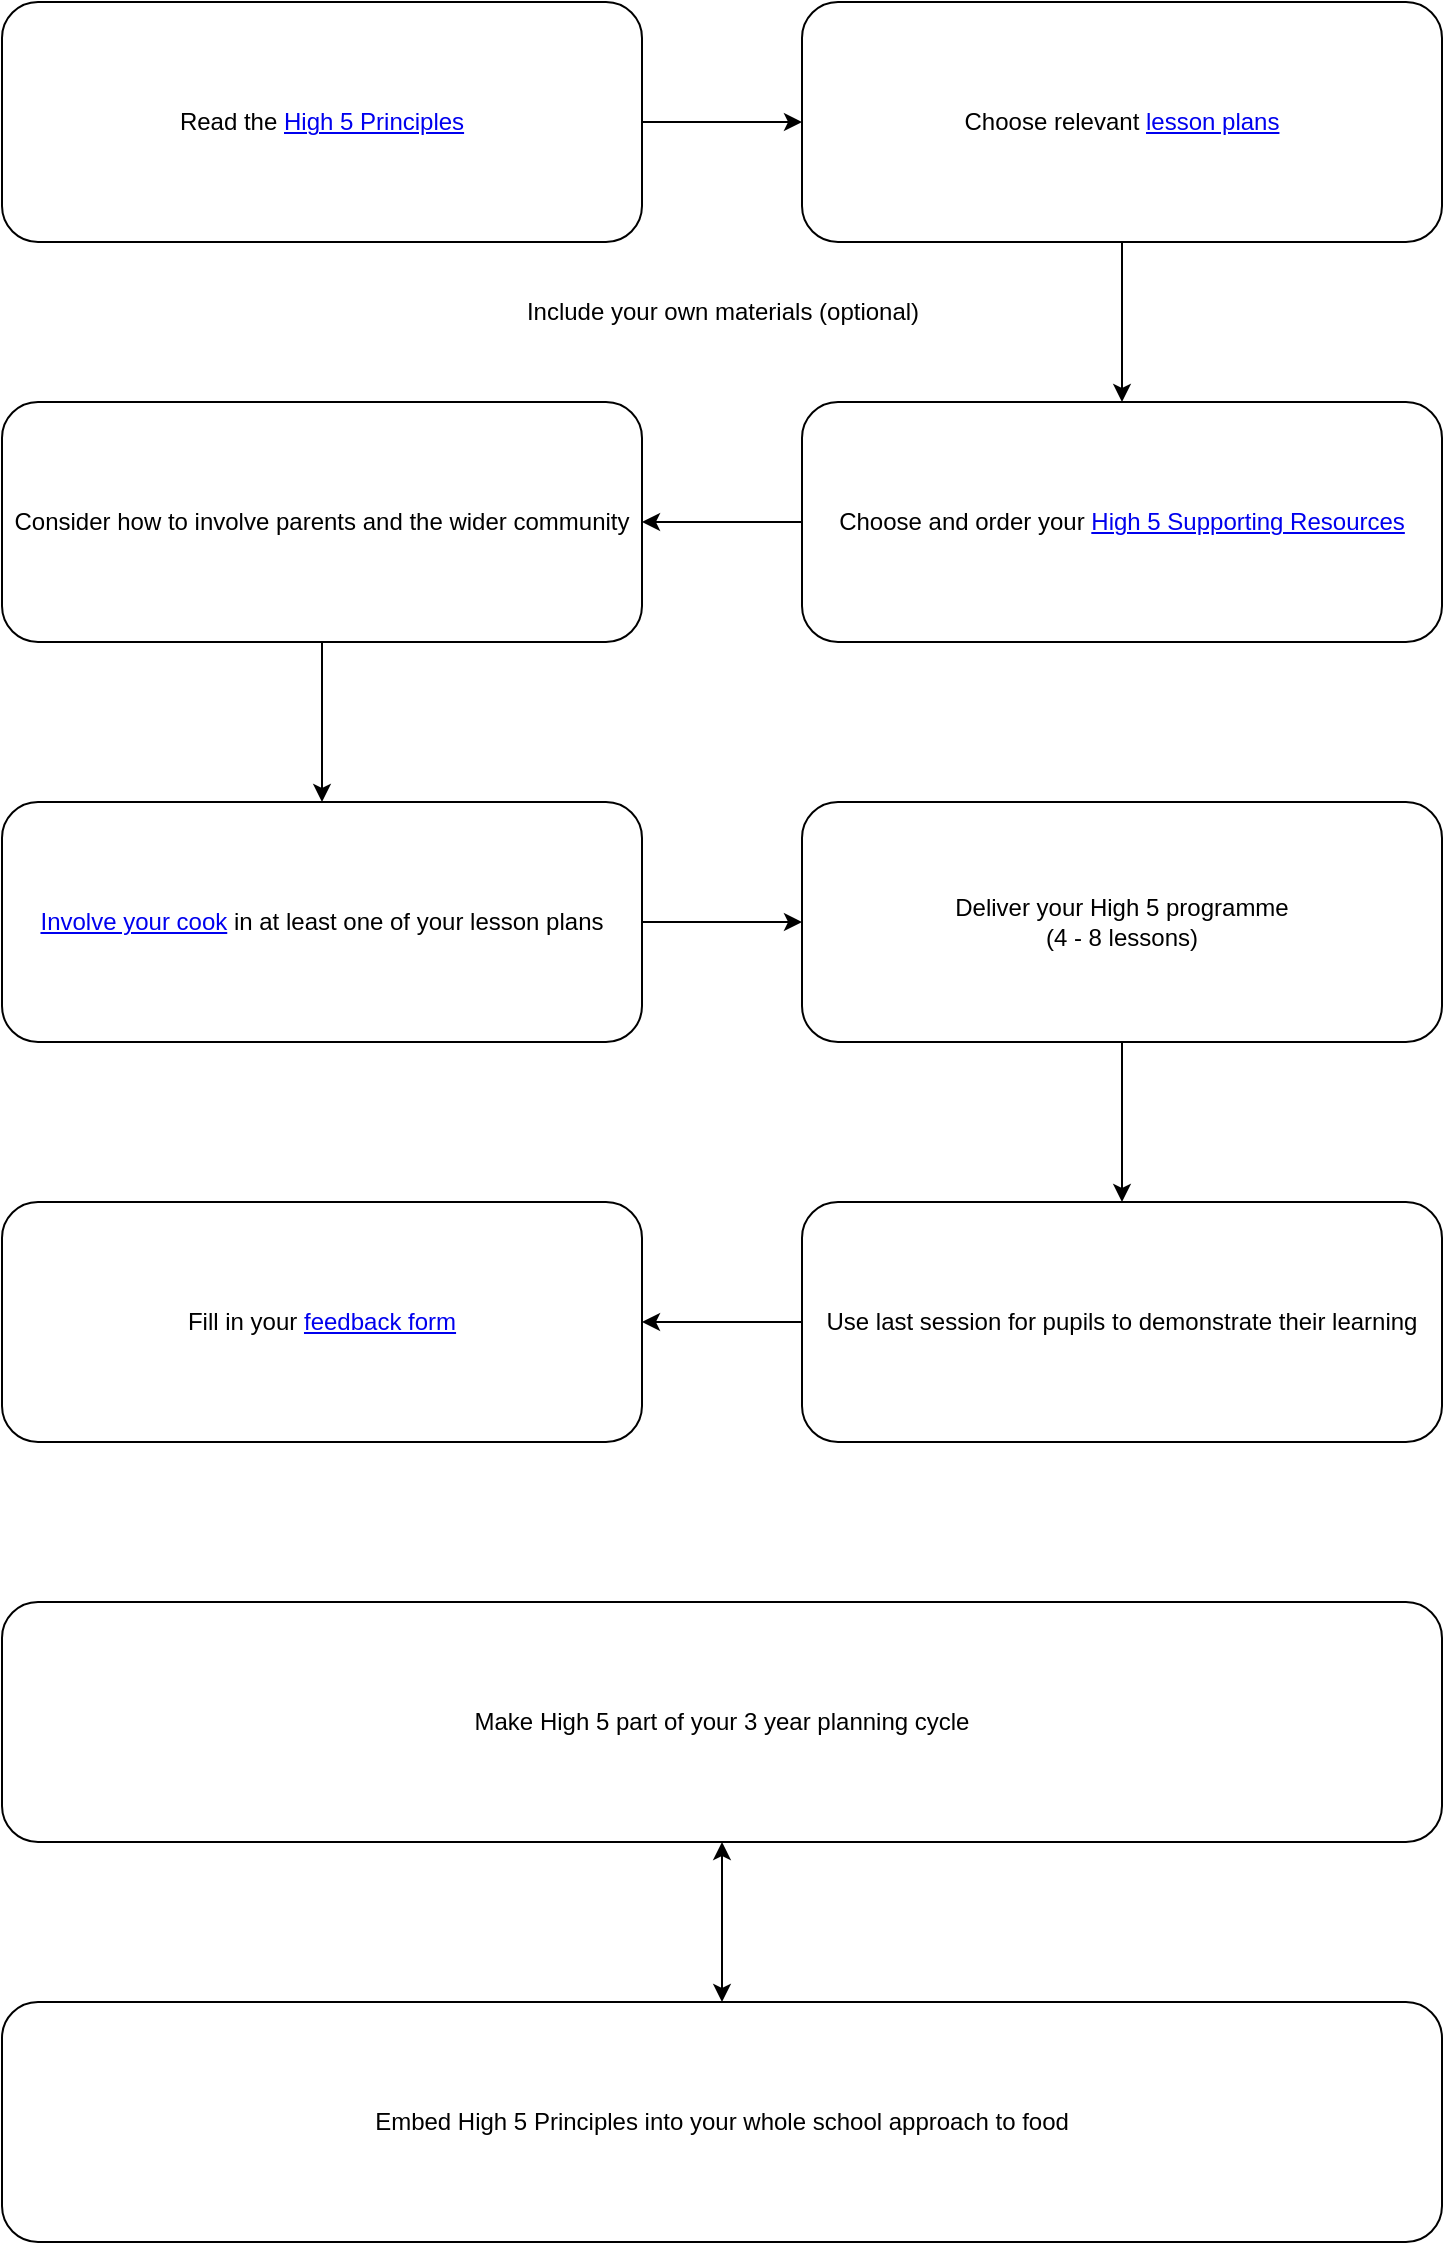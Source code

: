 <mxfile version="20.8.13" type="github">
  <diagram name="Page-1" id="18qpsOpHfNlkTKjGcvZA">
    <mxGraphModel dx="1220" dy="751" grid="1" gridSize="10" guides="1" tooltips="1" connect="1" arrows="1" fold="1" page="1" pageScale="1" pageWidth="827" pageHeight="1169" math="0" shadow="0">
      <root>
        <mxCell id="0" />
        <mxCell id="1" parent="0" />
        <mxCell id="LWbAsCwoJhyLVax1-sXV-13" value="" style="edgeStyle=orthogonalEdgeStyle;rounded=0;orthogonalLoop=1;jettySize=auto;html=1;" edge="1" parent="1" source="LWbAsCwoJhyLVax1-sXV-1" target="LWbAsCwoJhyLVax1-sXV-2">
          <mxGeometry relative="1" as="geometry" />
        </mxCell>
        <mxCell id="LWbAsCwoJhyLVax1-sXV-1" value="Read the &lt;a href=&quot;https://www.highfive.scot.nhs.uk/toolkit/highfive-principles/&quot;&gt;High 5 Principles&lt;/a&gt;" style="rounded=1;whiteSpace=wrap;html=1;" vertex="1" parent="1">
          <mxGeometry x="40" y="40" width="320" height="120" as="geometry" />
        </mxCell>
        <mxCell id="LWbAsCwoJhyLVax1-sXV-14" value="" style="edgeStyle=orthogonalEdgeStyle;rounded=0;orthogonalLoop=1;jettySize=auto;html=1;" edge="1" parent="1" source="LWbAsCwoJhyLVax1-sXV-2" target="LWbAsCwoJhyLVax1-sXV-4">
          <mxGeometry relative="1" as="geometry" />
        </mxCell>
        <mxCell id="LWbAsCwoJhyLVax1-sXV-2" value="Choose relevant &lt;a href=&quot;https://www.highfive.scot.nhs.uk/toolkit/lesson-plans/&quot;&gt;lesson plans&lt;/a&gt;" style="rounded=1;whiteSpace=wrap;html=1;" vertex="1" parent="1">
          <mxGeometry x="440" y="40" width="320" height="120" as="geometry" />
        </mxCell>
        <mxCell id="LWbAsCwoJhyLVax1-sXV-16" value="" style="edgeStyle=orthogonalEdgeStyle;rounded=0;orthogonalLoop=1;jettySize=auto;html=1;" edge="1" parent="1" source="LWbAsCwoJhyLVax1-sXV-3" target="LWbAsCwoJhyLVax1-sXV-5">
          <mxGeometry relative="1" as="geometry" />
        </mxCell>
        <mxCell id="LWbAsCwoJhyLVax1-sXV-3" value="Consider how to involve parents and the wider community" style="rounded=1;whiteSpace=wrap;html=1;" vertex="1" parent="1">
          <mxGeometry x="40" y="240" width="320" height="120" as="geometry" />
        </mxCell>
        <mxCell id="LWbAsCwoJhyLVax1-sXV-15" value="" style="edgeStyle=orthogonalEdgeStyle;rounded=0;orthogonalLoop=1;jettySize=auto;html=1;" edge="1" parent="1" source="LWbAsCwoJhyLVax1-sXV-4" target="LWbAsCwoJhyLVax1-sXV-3">
          <mxGeometry relative="1" as="geometry" />
        </mxCell>
        <mxCell id="LWbAsCwoJhyLVax1-sXV-4" value="Choose and order your &lt;a href=&quot;https://www.highfive.scot.nhs.uk/toolkit/running-a-highfive-programme/high-5-resources/&quot;&gt;High 5 Supporting Resources&lt;/a&gt;" style="rounded=1;whiteSpace=wrap;html=1;" vertex="1" parent="1">
          <mxGeometry x="440" y="240" width="320" height="120" as="geometry" />
        </mxCell>
        <mxCell id="LWbAsCwoJhyLVax1-sXV-17" value="" style="edgeStyle=orthogonalEdgeStyle;rounded=0;orthogonalLoop=1;jettySize=auto;html=1;" edge="1" parent="1" source="LWbAsCwoJhyLVax1-sXV-5" target="LWbAsCwoJhyLVax1-sXV-6">
          <mxGeometry relative="1" as="geometry" />
        </mxCell>
        <mxCell id="LWbAsCwoJhyLVax1-sXV-5" value="&lt;a href=&quot;https://www.highfive.scot.nhs.uk/toolkit/running-a-highfive-programme/involving-your-cook/&quot;&gt;Involve your cook&lt;/a&gt; in at least one of your lesson plans" style="rounded=1;whiteSpace=wrap;html=1;" vertex="1" parent="1">
          <mxGeometry x="40" y="440" width="320" height="120" as="geometry" />
        </mxCell>
        <mxCell id="LWbAsCwoJhyLVax1-sXV-18" value="" style="edgeStyle=orthogonalEdgeStyle;rounded=0;orthogonalLoop=1;jettySize=auto;html=1;" edge="1" parent="1" source="LWbAsCwoJhyLVax1-sXV-6" target="LWbAsCwoJhyLVax1-sXV-8">
          <mxGeometry relative="1" as="geometry" />
        </mxCell>
        <mxCell id="LWbAsCwoJhyLVax1-sXV-6" value="Deliver your High 5 programme&lt;br&gt;(4 - 8 lessons)" style="rounded=1;whiteSpace=wrap;html=1;" vertex="1" parent="1">
          <mxGeometry x="440" y="440" width="320" height="120" as="geometry" />
        </mxCell>
        <mxCell id="LWbAsCwoJhyLVax1-sXV-7" value="Fill in your &lt;a href=&quot;https://www.highfive.scot.nhs.uk/toolkit/running-a-highfive-programme/feedback-form/&quot;&gt;feedback form&lt;/a&gt;" style="rounded=1;whiteSpace=wrap;html=1;" vertex="1" parent="1">
          <mxGeometry x="40" y="640" width="320" height="120" as="geometry" />
        </mxCell>
        <mxCell id="LWbAsCwoJhyLVax1-sXV-19" value="" style="edgeStyle=orthogonalEdgeStyle;rounded=0;orthogonalLoop=1;jettySize=auto;html=1;" edge="1" parent="1" source="LWbAsCwoJhyLVax1-sXV-8" target="LWbAsCwoJhyLVax1-sXV-7">
          <mxGeometry relative="1" as="geometry" />
        </mxCell>
        <mxCell id="LWbAsCwoJhyLVax1-sXV-8" value="Use last session for pupils to demonstrate their learning" style="rounded=1;whiteSpace=wrap;html=1;" vertex="1" parent="1">
          <mxGeometry x="440" y="640" width="320" height="120" as="geometry" />
        </mxCell>
        <mxCell id="LWbAsCwoJhyLVax1-sXV-20" value="" style="edgeStyle=orthogonalEdgeStyle;rounded=0;orthogonalLoop=1;jettySize=auto;html=1;startArrow=classic;startFill=1;" edge="1" parent="1" source="LWbAsCwoJhyLVax1-sXV-9" target="LWbAsCwoJhyLVax1-sXV-10">
          <mxGeometry relative="1" as="geometry" />
        </mxCell>
        <mxCell id="LWbAsCwoJhyLVax1-sXV-9" value="Make High 5 part of your 3 year planning cycle" style="rounded=1;whiteSpace=wrap;html=1;" vertex="1" parent="1">
          <mxGeometry x="40" y="840" width="720" height="120" as="geometry" />
        </mxCell>
        <mxCell id="LWbAsCwoJhyLVax1-sXV-10" value="Embed High 5 Principles into your whole school approach to food" style="rounded=1;whiteSpace=wrap;html=1;" vertex="1" parent="1">
          <mxGeometry x="40" y="1040" width="720" height="120" as="geometry" />
        </mxCell>
        <mxCell id="LWbAsCwoJhyLVax1-sXV-12" value="Include your own materials (optional)" style="text;html=1;align=center;verticalAlign=middle;resizable=0;points=[];autosize=1;strokeColor=none;fillColor=none;" vertex="1" parent="1">
          <mxGeometry x="290" y="180" width="220" height="30" as="geometry" />
        </mxCell>
      </root>
    </mxGraphModel>
  </diagram>
</mxfile>
